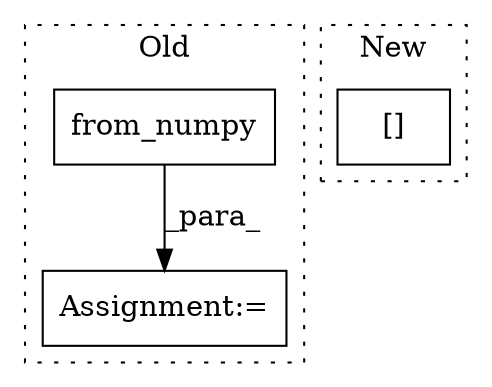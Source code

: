 digraph G {
subgraph cluster0 {
1 [label="from_numpy" a="32" s="772,784" l="11,1" shape="box"];
3 [label="Assignment:=" a="7" s="765" l="1" shape="box"];
label = "Old";
style="dotted";
}
subgraph cluster1 {
2 [label="[]" a="2" s="1010,1019" l="8,1" shape="box"];
label = "New";
style="dotted";
}
1 -> 3 [label="_para_"];
}